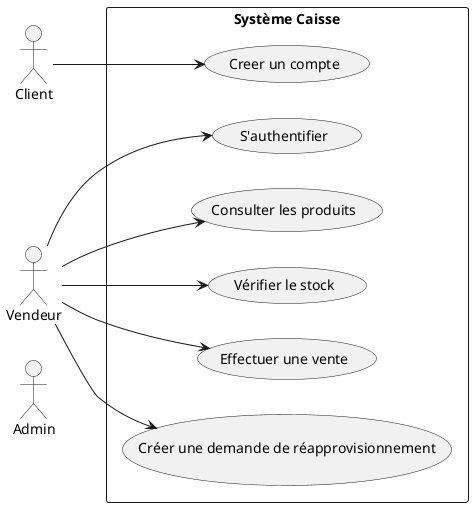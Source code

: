 @startuml cu
left to right direction
actor Admin
actor Client

rectangle "Système Caisse" {
    usecase "S'authentifier" as UC1
    usecase "Consulter les produits" as UC2
    usecase "Vérifier le stock" as UC3
    usecase "Effectuer une vente" as UC4
    usecase "Créer une demande de réapprovisionnement" as UC5
    usecase "Creer un compte" as UC6
}

Vendeur --> UC1
Vendeur --> UC2
Vendeur --> UC3
Vendeur --> UC4
Vendeur --> UC5
Client --> UC6
@enduml
